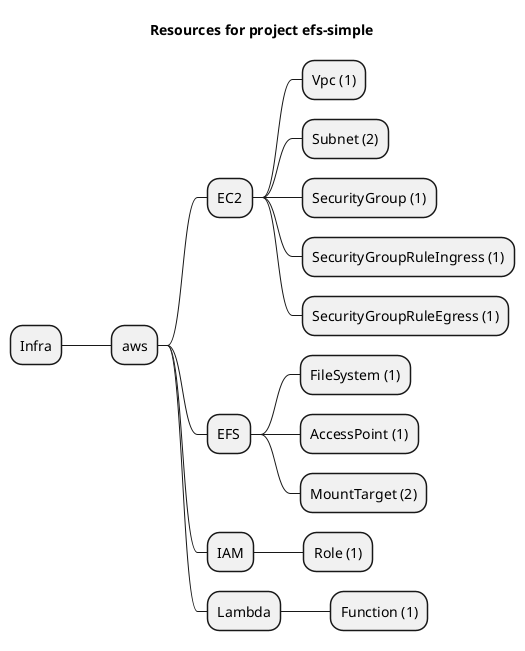 @startmindmap
title Resources for project efs-simple
skinparam monochrome true
+ Infra
++ aws
+++ EC2
++++ Vpc (1)
++++ Subnet (2)
++++ SecurityGroup (1)
++++ SecurityGroupRuleIngress (1)
++++ SecurityGroupRuleEgress (1)
+++ EFS
++++ FileSystem (1)
++++ AccessPoint (1)
++++ MountTarget (2)
+++ IAM
++++ Role (1)
+++ Lambda
++++ Function (1)
@endmindmap